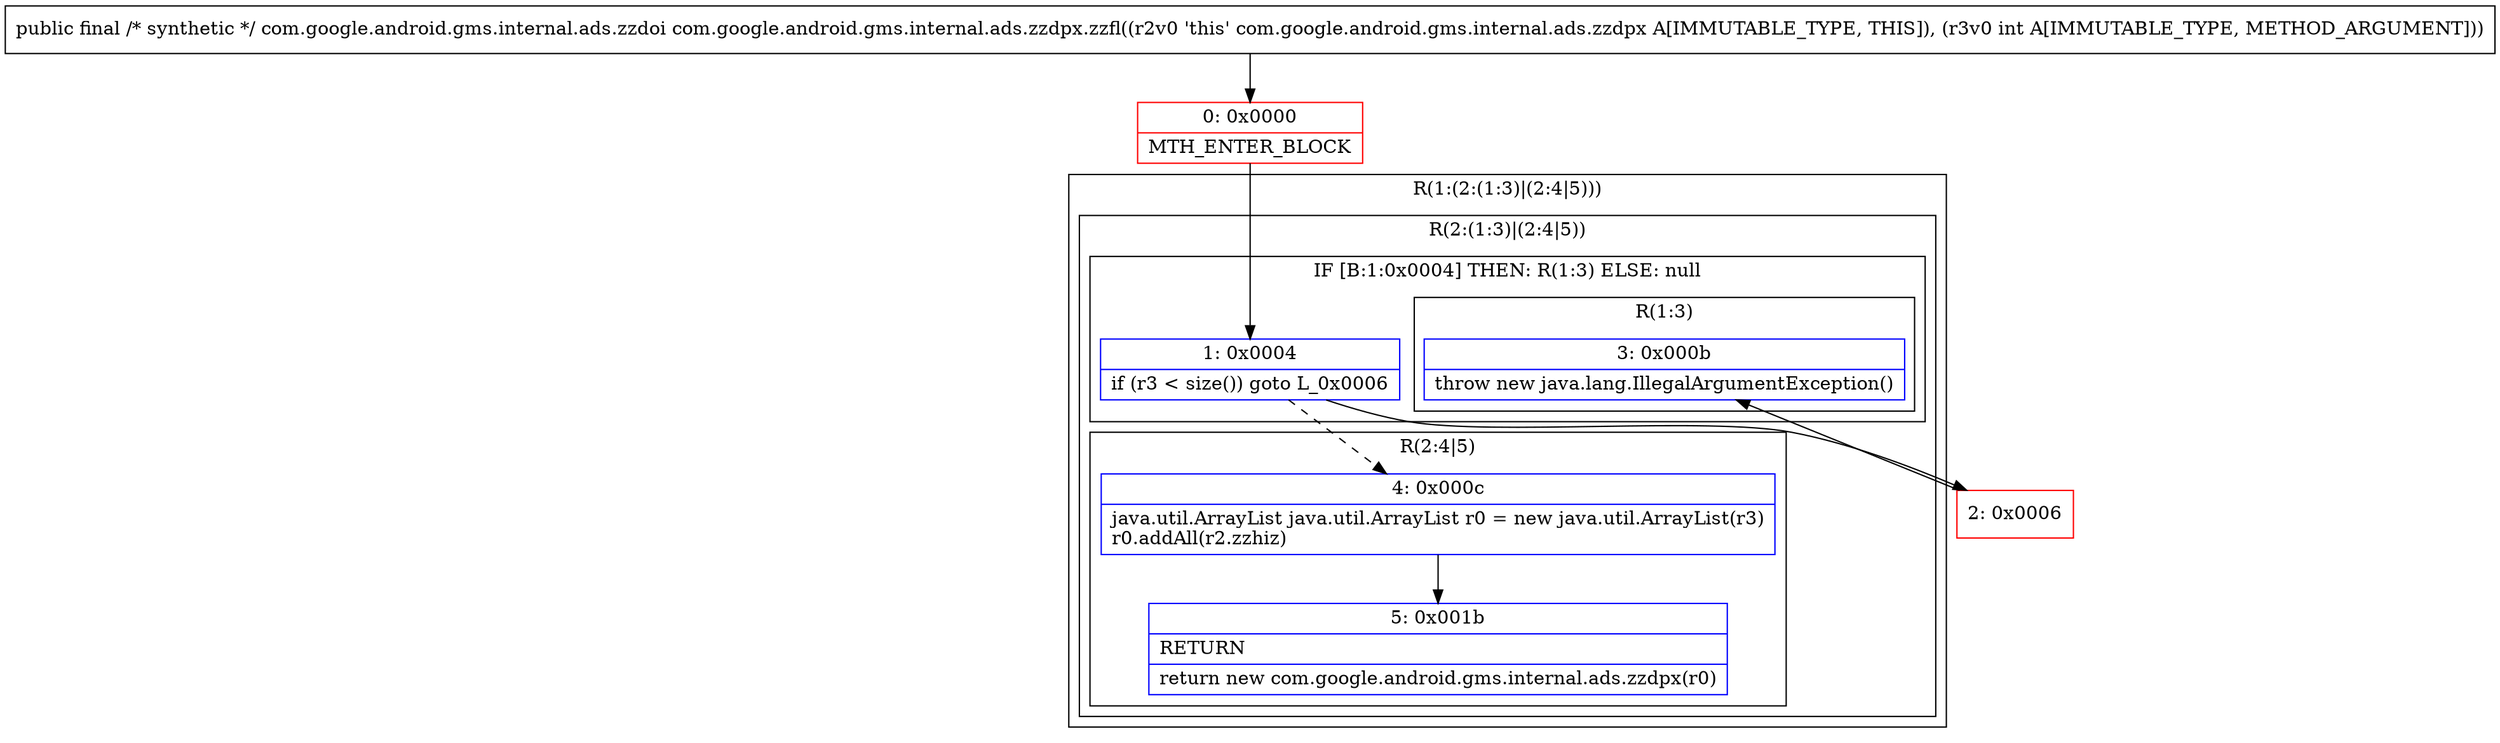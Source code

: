 digraph "CFG forcom.google.android.gms.internal.ads.zzdpx.zzfl(I)Lcom\/google\/android\/gms\/internal\/ads\/zzdoi;" {
subgraph cluster_Region_1851222562 {
label = "R(1:(2:(1:3)|(2:4|5)))";
node [shape=record,color=blue];
subgraph cluster_Region_754674782 {
label = "R(2:(1:3)|(2:4|5))";
node [shape=record,color=blue];
subgraph cluster_IfRegion_285883954 {
label = "IF [B:1:0x0004] THEN: R(1:3) ELSE: null";
node [shape=record,color=blue];
Node_1 [shape=record,label="{1\:\ 0x0004|if (r3 \< size()) goto L_0x0006\l}"];
subgraph cluster_Region_142574714 {
label = "R(1:3)";
node [shape=record,color=blue];
Node_3 [shape=record,label="{3\:\ 0x000b|throw new java.lang.IllegalArgumentException()\l}"];
}
}
subgraph cluster_Region_545211561 {
label = "R(2:4|5)";
node [shape=record,color=blue];
Node_4 [shape=record,label="{4\:\ 0x000c|java.util.ArrayList java.util.ArrayList r0 = new java.util.ArrayList(r3)\lr0.addAll(r2.zzhiz)\l}"];
Node_5 [shape=record,label="{5\:\ 0x001b|RETURN\l|return new com.google.android.gms.internal.ads.zzdpx(r0)\l}"];
}
}
}
Node_0 [shape=record,color=red,label="{0\:\ 0x0000|MTH_ENTER_BLOCK\l}"];
Node_2 [shape=record,color=red,label="{2\:\ 0x0006}"];
MethodNode[shape=record,label="{public final \/* synthetic *\/ com.google.android.gms.internal.ads.zzdoi com.google.android.gms.internal.ads.zzdpx.zzfl((r2v0 'this' com.google.android.gms.internal.ads.zzdpx A[IMMUTABLE_TYPE, THIS]), (r3v0 int A[IMMUTABLE_TYPE, METHOD_ARGUMENT])) }"];
MethodNode -> Node_0;
Node_1 -> Node_2;
Node_1 -> Node_4[style=dashed];
Node_4 -> Node_5;
Node_0 -> Node_1;
Node_2 -> Node_3;
}

